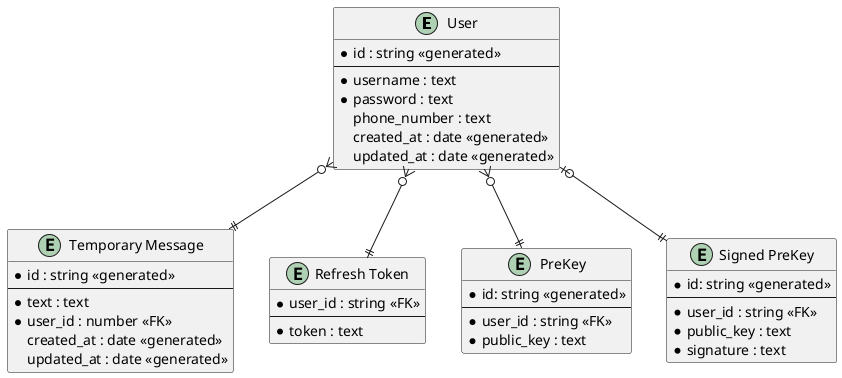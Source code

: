 @startuml database
entity "User" as user {
    * id : string <<generated>>
    --
    * username : text 
    * password : text
    phone_number : text
    created_at : date <<generated>>
    updated_at : date <<generated>>
}

entity "Temporary Message" as temporaryMessage {
    * id : string <<generated>>
    --
    * text : text
    * user_id : number <<FK>>
    created_at : date <<generated>>
    updated_at : date <<generated>>
}

entity "Refresh Token" as refreshToken {
    * user_id : string <<FK>>
    --
    * token : text
}

entity "PreKey" as preKey {
    * id: string <<generated>>
    --
    * user_id : string <<FK>>
    * public_key : text
}

entity "Signed PreKey" as signedPreKey {
    * id: string <<generated>>
    --
    * user_id : string <<FK>>
    * public_key : text
    * signature : text
}

user }o--|| temporaryMessage
user }o--|| refreshToken
user }o--|| preKey
user |o--|| signedPreKey
@enduml
